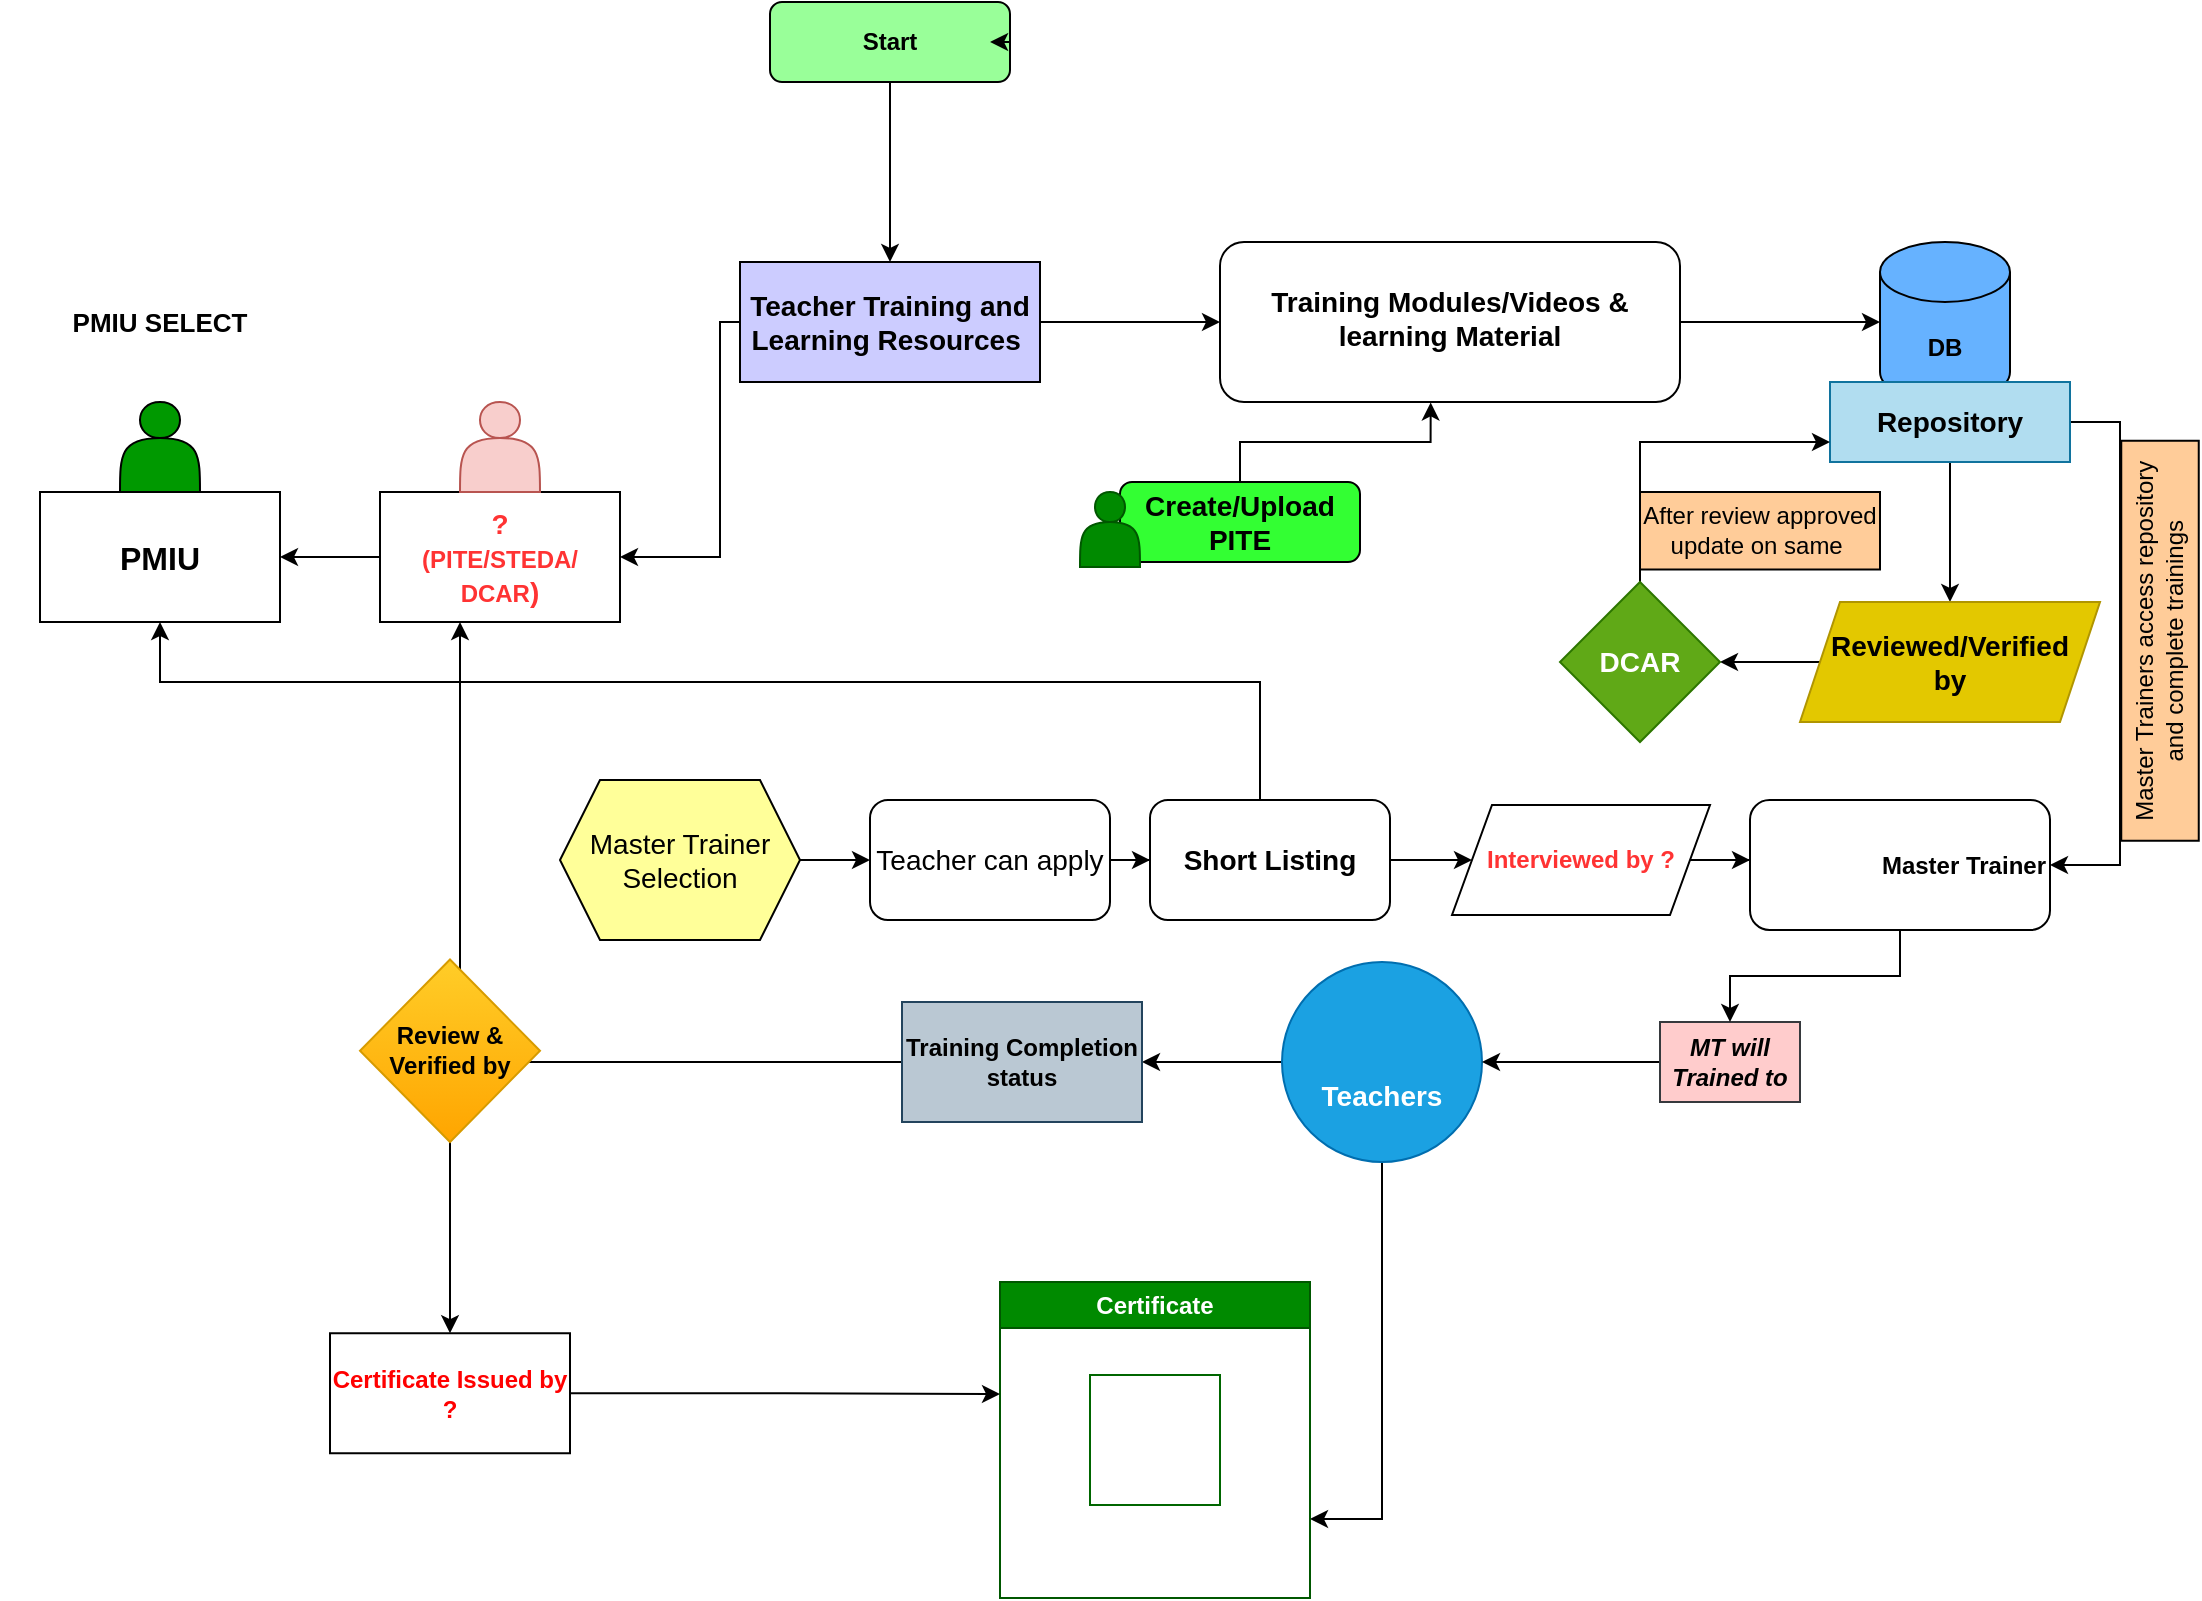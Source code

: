 <mxfile version="21.3.7" type="github">
  <diagram id="C5RBs43oDa-KdzZeNtuy" name="Page-1">
    <mxGraphModel dx="2049" dy="598" grid="1" gridSize="10" guides="1" tooltips="1" connect="1" arrows="1" fold="1" page="1" pageScale="1" pageWidth="827" pageHeight="1169" math="0" shadow="0">
      <root>
        <mxCell id="WIyWlLk6GJQsqaUBKTNV-0" />
        <mxCell id="WIyWlLk6GJQsqaUBKTNV-1" parent="WIyWlLk6GJQsqaUBKTNV-0" />
        <mxCell id="mdNOLCDKMhmKH1dVcRL2-8" style="edgeStyle=orthogonalEdgeStyle;rounded=0;orthogonalLoop=1;jettySize=auto;html=1;" edge="1" parent="WIyWlLk6GJQsqaUBKTNV-1" source="WIyWlLk6GJQsqaUBKTNV-3" target="hEkjTt2-bJz7DTn4r3B0-1">
          <mxGeometry relative="1" as="geometry" />
        </mxCell>
        <mxCell id="WIyWlLk6GJQsqaUBKTNV-3" value="Start" style="rounded=1;whiteSpace=wrap;html=1;fontSize=12;glass=0;strokeWidth=1;shadow=0;fillColor=#99FF99;fontStyle=1" parent="WIyWlLk6GJQsqaUBKTNV-1" vertex="1">
          <mxGeometry x="105" y="170" width="120" height="40" as="geometry" />
        </mxCell>
        <mxCell id="mdNOLCDKMhmKH1dVcRL2-4" style="edgeStyle=orthogonalEdgeStyle;rounded=0;orthogonalLoop=1;jettySize=auto;html=1;entryX=0;entryY=0.5;entryDx=0;entryDy=0;entryPerimeter=0;" edge="1" parent="WIyWlLk6GJQsqaUBKTNV-1" source="WIyWlLk6GJQsqaUBKTNV-10" target="hEkjTt2-bJz7DTn4r3B0-57">
          <mxGeometry relative="1" as="geometry" />
        </mxCell>
        <mxCell id="WIyWlLk6GJQsqaUBKTNV-10" value="Training Modules/Videos &amp;amp; learning Material" style="rounded=1;whiteSpace=wrap;html=1;shadow=0;strokeWidth=1;spacing=6;spacingTop=-4;fontStyle=1;fontSize=14;" parent="WIyWlLk6GJQsqaUBKTNV-1" vertex="1">
          <mxGeometry x="330" y="290" width="230" height="80" as="geometry" />
        </mxCell>
        <mxCell id="Cq3xylXxz4JPVy2OtA_v-11" style="edgeStyle=orthogonalEdgeStyle;rounded=0;orthogonalLoop=1;jettySize=auto;html=1;entryX=1;entryY=0.5;entryDx=0;entryDy=0;" parent="WIyWlLk6GJQsqaUBKTNV-1" source="hEkjTt2-bJz7DTn4r3B0-1" target="Cq3xylXxz4JPVy2OtA_v-7" edge="1">
          <mxGeometry relative="1" as="geometry">
            <Array as="points">
              <mxPoint x="80" y="330" />
              <mxPoint x="80" y="448" />
            </Array>
          </mxGeometry>
        </mxCell>
        <mxCell id="mdNOLCDKMhmKH1dVcRL2-3" style="edgeStyle=orthogonalEdgeStyle;rounded=0;orthogonalLoop=1;jettySize=auto;html=1;entryX=0;entryY=0.5;entryDx=0;entryDy=0;" edge="1" parent="WIyWlLk6GJQsqaUBKTNV-1" source="hEkjTt2-bJz7DTn4r3B0-1" target="WIyWlLk6GJQsqaUBKTNV-10">
          <mxGeometry relative="1" as="geometry" />
        </mxCell>
        <mxCell id="hEkjTt2-bJz7DTn4r3B0-1" value="&lt;b style=&quot;font-size: 14px;&quot;&gt;Teacher Training and&lt;br style=&quot;font-size: 14px;&quot;&gt;Learning Resources&amp;nbsp;&lt;/b&gt;" style="rounded=0;whiteSpace=wrap;html=1;fillColor=#CCCCFF;fontSize=14;" parent="WIyWlLk6GJQsqaUBKTNV-1" vertex="1">
          <mxGeometry x="90" y="300" width="150" height="60" as="geometry" />
        </mxCell>
        <mxCell id="hEkjTt2-bJz7DTn4r3B0-57" value="DB" style="shape=cylinder3;whiteSpace=wrap;html=1;boundedLbl=1;backgroundOutline=1;size=15;fillColor=#66B2FF;fontStyle=1" parent="WIyWlLk6GJQsqaUBKTNV-1" vertex="1">
          <mxGeometry x="660" y="290" width="65" height="80" as="geometry" />
        </mxCell>
        <mxCell id="mdNOLCDKMhmKH1dVcRL2-2" style="edgeStyle=orthogonalEdgeStyle;rounded=0;orthogonalLoop=1;jettySize=auto;html=1;entryX=0.458;entryY=1.003;entryDx=0;entryDy=0;entryPerimeter=0;" edge="1" parent="WIyWlLk6GJQsqaUBKTNV-1" source="hEkjTt2-bJz7DTn4r3B0-60" target="WIyWlLk6GJQsqaUBKTNV-10">
          <mxGeometry relative="1" as="geometry" />
        </mxCell>
        <mxCell id="Cq3xylXxz4JPVy2OtA_v-0" value="" style="shape=actor;whiteSpace=wrap;html=1;fillColor=#009900;" parent="WIyWlLk6GJQsqaUBKTNV-1" vertex="1">
          <mxGeometry x="-220" y="370" width="40" height="45" as="geometry" />
        </mxCell>
        <mxCell id="Cq3xylXxz4JPVy2OtA_v-5" value="PMIU" style="rounded=0;whiteSpace=wrap;html=1;fontStyle=1;fontSize=16;" parent="WIyWlLk6GJQsqaUBKTNV-1" vertex="1">
          <mxGeometry x="-260" y="415" width="120" height="65" as="geometry" />
        </mxCell>
        <mxCell id="Cq3xylXxz4JPVy2OtA_v-23" value="" style="edgeStyle=orthogonalEdgeStyle;rounded=0;orthogonalLoop=1;jettySize=auto;html=1;" parent="WIyWlLk6GJQsqaUBKTNV-1" source="Cq3xylXxz4JPVy2OtA_v-7" target="Cq3xylXxz4JPVy2OtA_v-5" edge="1">
          <mxGeometry relative="1" as="geometry" />
        </mxCell>
        <mxCell id="Cq3xylXxz4JPVy2OtA_v-7" value="?&lt;br style=&quot;font-size: 14px;&quot;&gt;&lt;font style=&quot;font-size: 12px;&quot;&gt;(PITE/STEDA/&lt;br style=&quot;&quot;&gt;DCAR&lt;/font&gt;)" style="rounded=0;whiteSpace=wrap;html=1;fontStyle=1;fontSize=14;fontColor=#FF3333;" parent="WIyWlLk6GJQsqaUBKTNV-1" vertex="1">
          <mxGeometry x="-90" y="415" width="120" height="65" as="geometry" />
        </mxCell>
        <mxCell id="Cq3xylXxz4JPVy2OtA_v-8" value="" style="shape=actor;whiteSpace=wrap;html=1;fillColor=#f8cecc;strokeColor=#b85450;" parent="WIyWlLk6GJQsqaUBKTNV-1" vertex="1">
          <mxGeometry x="-50" y="370" width="40" height="45" as="geometry" />
        </mxCell>
        <mxCell id="Cq3xylXxz4JPVy2OtA_v-25" value="PMIU SELECT" style="rounded=0;whiteSpace=wrap;html=1;fontSize=13;fontStyle=1;strokeColor=none;fillColor=none;" parent="WIyWlLk6GJQsqaUBKTNV-1" vertex="1">
          <mxGeometry x="-280" y="300" width="160" height="60" as="geometry" />
        </mxCell>
        <mxCell id="mdNOLCDKMhmKH1dVcRL2-0" style="edgeStyle=orthogonalEdgeStyle;rounded=0;orthogonalLoop=1;jettySize=auto;html=1;exitX=1;exitY=0.5;exitDx=0;exitDy=0;entryX=0.917;entryY=0.5;entryDx=0;entryDy=0;entryPerimeter=0;" edge="1" parent="WIyWlLk6GJQsqaUBKTNV-1" source="WIyWlLk6GJQsqaUBKTNV-3" target="WIyWlLk6GJQsqaUBKTNV-3">
          <mxGeometry relative="1" as="geometry" />
        </mxCell>
        <mxCell id="mdNOLCDKMhmKH1dVcRL2-10" value="" style="edgeStyle=orthogonalEdgeStyle;rounded=0;orthogonalLoop=1;jettySize=auto;html=1;" edge="1" parent="WIyWlLk6GJQsqaUBKTNV-1" source="mdNOLCDKMhmKH1dVcRL2-5" target="mdNOLCDKMhmKH1dVcRL2-9">
          <mxGeometry relative="1" as="geometry" />
        </mxCell>
        <mxCell id="mdNOLCDKMhmKH1dVcRL2-41" style="edgeStyle=orthogonalEdgeStyle;rounded=0;orthogonalLoop=1;jettySize=auto;html=1;entryX=1;entryY=0.5;entryDx=0;entryDy=0;" edge="1" parent="WIyWlLk6GJQsqaUBKTNV-1" source="mdNOLCDKMhmKH1dVcRL2-5" target="hEkjTt2-bJz7DTn4r3B0-26">
          <mxGeometry relative="1" as="geometry">
            <Array as="points">
              <mxPoint x="780" y="380" />
              <mxPoint x="780" y="602" />
            </Array>
          </mxGeometry>
        </mxCell>
        <mxCell id="mdNOLCDKMhmKH1dVcRL2-5" value="Repository" style="whiteSpace=wrap;html=1;fillColor=#b1ddf0;fontStyle=1;strokeColor=#10739e;fontSize=14;" vertex="1" parent="WIyWlLk6GJQsqaUBKTNV-1">
          <mxGeometry x="635" y="360" width="120" height="40" as="geometry" />
        </mxCell>
        <mxCell id="mdNOLCDKMhmKH1dVcRL2-12" value="" style="edgeStyle=orthogonalEdgeStyle;rounded=0;orthogonalLoop=1;jettySize=auto;html=1;" edge="1" parent="WIyWlLk6GJQsqaUBKTNV-1" source="mdNOLCDKMhmKH1dVcRL2-9" target="mdNOLCDKMhmKH1dVcRL2-11">
          <mxGeometry relative="1" as="geometry" />
        </mxCell>
        <mxCell id="mdNOLCDKMhmKH1dVcRL2-9" value="Reviewed/Verified &lt;br&gt;by" style="shape=parallelogram;perimeter=parallelogramPerimeter;whiteSpace=wrap;html=1;fixedSize=1;fontSize=14;fillColor=#e3c800;strokeColor=#B09500;fontColor=#000000;fontStyle=1;" vertex="1" parent="WIyWlLk6GJQsqaUBKTNV-1">
          <mxGeometry x="620" y="470" width="150" height="60" as="geometry" />
        </mxCell>
        <mxCell id="mdNOLCDKMhmKH1dVcRL2-20" style="edgeStyle=orthogonalEdgeStyle;rounded=0;orthogonalLoop=1;jettySize=auto;html=1;" edge="1" parent="WIyWlLk6GJQsqaUBKTNV-1" source="mdNOLCDKMhmKH1dVcRL2-11">
          <mxGeometry relative="1" as="geometry">
            <mxPoint x="635" y="390" as="targetPoint" />
            <Array as="points">
              <mxPoint x="540" y="390" />
              <mxPoint x="635" y="390" />
            </Array>
          </mxGeometry>
        </mxCell>
        <mxCell id="mdNOLCDKMhmKH1dVcRL2-11" value="DCAR" style="rhombus;whiteSpace=wrap;html=1;fillColor=#60a917;fontStyle=1;fontColor=#ffffff;strokeColor=#2D7600;fontSize=14;" vertex="1" parent="WIyWlLk6GJQsqaUBKTNV-1">
          <mxGeometry x="500" y="460" width="80" height="80" as="geometry" />
        </mxCell>
        <mxCell id="mdNOLCDKMhmKH1dVcRL2-14" value="" style="group" vertex="1" connectable="0" parent="WIyWlLk6GJQsqaUBKTNV-1">
          <mxGeometry x="260" y="410" width="140" height="42.5" as="geometry" />
        </mxCell>
        <mxCell id="hEkjTt2-bJz7DTn4r3B0-60" value="Create/Upload PITE" style="rounded=1;whiteSpace=wrap;html=1;fontStyle=1;fontSize=14;fillColor=#33FF33;" parent="mdNOLCDKMhmKH1dVcRL2-14" vertex="1">
          <mxGeometry x="20" width="120" height="40" as="geometry" />
        </mxCell>
        <mxCell id="mdNOLCDKMhmKH1dVcRL2-1" value="" style="shape=actor;whiteSpace=wrap;html=1;fillColor=#008a00;strokeColor=#005700;fontColor=#ffffff;" vertex="1" parent="mdNOLCDKMhmKH1dVcRL2-14">
          <mxGeometry y="5" width="30" height="37.5" as="geometry" />
        </mxCell>
        <mxCell id="mdNOLCDKMhmKH1dVcRL2-34" value="" style="edgeStyle=orthogonalEdgeStyle;rounded=0;orthogonalLoop=1;jettySize=auto;html=1;" edge="1" parent="WIyWlLk6GJQsqaUBKTNV-1" source="mdNOLCDKMhmKH1dVcRL2-16" target="mdNOLCDKMhmKH1dVcRL2-31">
          <mxGeometry relative="1" as="geometry" />
        </mxCell>
        <mxCell id="mdNOLCDKMhmKH1dVcRL2-16" value="Master Trainer Selection" style="shape=hexagon;perimeter=hexagonPerimeter2;whiteSpace=wrap;html=1;fixedSize=1;fontSize=14;fillColor=#FFFF99;rounded=0;" vertex="1" parent="WIyWlLk6GJQsqaUBKTNV-1">
          <mxGeometry y="559" width="120" height="80" as="geometry" />
        </mxCell>
        <mxCell id="mdNOLCDKMhmKH1dVcRL2-21" value="After review approved update on same&amp;nbsp;" style="rounded=0;whiteSpace=wrap;html=1;fillColor=#FFCC99;" vertex="1" parent="WIyWlLk6GJQsqaUBKTNV-1">
          <mxGeometry x="540" y="415" width="120" height="38.75" as="geometry" />
        </mxCell>
        <mxCell id="mdNOLCDKMhmKH1dVcRL2-33" value="" style="edgeStyle=orthogonalEdgeStyle;rounded=0;orthogonalLoop=1;jettySize=auto;html=1;" edge="1" parent="WIyWlLk6GJQsqaUBKTNV-1" source="mdNOLCDKMhmKH1dVcRL2-31" target="mdNOLCDKMhmKH1dVcRL2-32">
          <mxGeometry relative="1" as="geometry" />
        </mxCell>
        <mxCell id="mdNOLCDKMhmKH1dVcRL2-31" value="Teacher can apply" style="rounded=1;whiteSpace=wrap;html=1;fontStyle=0;fontSize=14;" vertex="1" parent="WIyWlLk6GJQsqaUBKTNV-1">
          <mxGeometry x="155" y="569" width="120" height="60" as="geometry" />
        </mxCell>
        <mxCell id="mdNOLCDKMhmKH1dVcRL2-36" style="edgeStyle=orthogonalEdgeStyle;rounded=0;orthogonalLoop=1;jettySize=auto;html=1;entryX=0.5;entryY=1;entryDx=0;entryDy=0;" edge="1" parent="WIyWlLk6GJQsqaUBKTNV-1" source="mdNOLCDKMhmKH1dVcRL2-32" target="Cq3xylXxz4JPVy2OtA_v-5">
          <mxGeometry relative="1" as="geometry">
            <Array as="points">
              <mxPoint x="350" y="510" />
              <mxPoint x="-200" y="510" />
            </Array>
          </mxGeometry>
        </mxCell>
        <mxCell id="mdNOLCDKMhmKH1dVcRL2-38" value="" style="edgeStyle=orthogonalEdgeStyle;rounded=0;orthogonalLoop=1;jettySize=auto;html=1;" edge="1" parent="WIyWlLk6GJQsqaUBKTNV-1" source="mdNOLCDKMhmKH1dVcRL2-32" target="mdNOLCDKMhmKH1dVcRL2-37">
          <mxGeometry relative="1" as="geometry" />
        </mxCell>
        <mxCell id="mdNOLCDKMhmKH1dVcRL2-32" value="Short Listing" style="rounded=1;whiteSpace=wrap;html=1;fontStyle=1;fontSize=14;" vertex="1" parent="WIyWlLk6GJQsqaUBKTNV-1">
          <mxGeometry x="295" y="569" width="120" height="60" as="geometry" />
        </mxCell>
        <mxCell id="mdNOLCDKMhmKH1dVcRL2-40" value="" style="edgeStyle=orthogonalEdgeStyle;rounded=0;orthogonalLoop=1;jettySize=auto;html=1;" edge="1" parent="WIyWlLk6GJQsqaUBKTNV-1" source="mdNOLCDKMhmKH1dVcRL2-37" target="mdNOLCDKMhmKH1dVcRL2-25">
          <mxGeometry relative="1" as="geometry" />
        </mxCell>
        <mxCell id="mdNOLCDKMhmKH1dVcRL2-37" value="Interviewed by ?" style="shape=parallelogram;perimeter=parallelogramPerimeter;whiteSpace=wrap;html=1;fixedSize=1;fontColor=#FF3333;fontStyle=1" vertex="1" parent="WIyWlLk6GJQsqaUBKTNV-1">
          <mxGeometry x="446" y="571.5" width="129" height="55" as="geometry" />
        </mxCell>
        <mxCell id="mdNOLCDKMhmKH1dVcRL2-39" value="" style="group" vertex="1" connectable="0" parent="WIyWlLk6GJQsqaUBKTNV-1">
          <mxGeometry x="595" y="564" width="150" height="70" as="geometry" />
        </mxCell>
        <mxCell id="hEkjTt2-bJz7DTn4r3B0-26" value="Master Trainer" style="rounded=1;whiteSpace=wrap;html=1;fontStyle=1;align=right;" parent="mdNOLCDKMhmKH1dVcRL2-39" vertex="1">
          <mxGeometry y="5" width="150" height="65" as="geometry" />
        </mxCell>
        <mxCell id="mdNOLCDKMhmKH1dVcRL2-25" value="" style="shape=image;html=1;verticalAlign=top;verticalLabelPosition=bottom;labelBackgroundColor=#ffffff;imageAspect=0;aspect=fixed;image=https://cdn0.iconfinder.com/data/icons/phosphor-fill-vol-1/256/chalkboard-teacher-fill-128.png" vertex="1" parent="mdNOLCDKMhmKH1dVcRL2-39">
          <mxGeometry width="70" height="70" as="geometry" />
        </mxCell>
        <mxCell id="mdNOLCDKMhmKH1dVcRL2-43" value="Master Trainers access repository and complete trainings" style="rounded=0;whiteSpace=wrap;html=1;fillColor=#FFCC99;rotation=-90;" vertex="1" parent="WIyWlLk6GJQsqaUBKTNV-1">
          <mxGeometry x="700" y="470" width="200" height="38.75" as="geometry" />
        </mxCell>
        <mxCell id="mdNOLCDKMhmKH1dVcRL2-58" value="" style="edgeStyle=orthogonalEdgeStyle;rounded=0;orthogonalLoop=1;jettySize=auto;html=1;" edge="1" parent="WIyWlLk6GJQsqaUBKTNV-1" source="mdNOLCDKMhmKH1dVcRL2-45" target="mdNOLCDKMhmKH1dVcRL2-57">
          <mxGeometry relative="1" as="geometry" />
        </mxCell>
        <mxCell id="mdNOLCDKMhmKH1dVcRL2-70" style="edgeStyle=orthogonalEdgeStyle;rounded=0;orthogonalLoop=1;jettySize=auto;html=1;entryX=1;entryY=0.75;entryDx=0;entryDy=0;" edge="1" parent="WIyWlLk6GJQsqaUBKTNV-1" source="mdNOLCDKMhmKH1dVcRL2-45" target="mdNOLCDKMhmKH1dVcRL2-62">
          <mxGeometry relative="1" as="geometry" />
        </mxCell>
        <mxCell id="mdNOLCDKMhmKH1dVcRL2-45" value="&lt;br&gt;&lt;br&gt;Teachers" style="ellipse;whiteSpace=wrap;html=1;aspect=fixed;fillColor=#1ba1e2;strokeColor=#006EAF;fontColor=#ffffff;fontStyle=1;fontSize=14;" vertex="1" parent="WIyWlLk6GJQsqaUBKTNV-1">
          <mxGeometry x="361" y="650" width="100" height="100" as="geometry" />
        </mxCell>
        <mxCell id="mdNOLCDKMhmKH1dVcRL2-52" value="" style="edgeStyle=orthogonalEdgeStyle;rounded=0;orthogonalLoop=1;jettySize=auto;html=1;" edge="1" parent="WIyWlLk6GJQsqaUBKTNV-1" source="mdNOLCDKMhmKH1dVcRL2-50" target="mdNOLCDKMhmKH1dVcRL2-45">
          <mxGeometry relative="1" as="geometry" />
        </mxCell>
        <mxCell id="mdNOLCDKMhmKH1dVcRL2-50" value="MT will Trained to" style="rounded=0;whiteSpace=wrap;html=1;fillColor=#ffcccc;strokeColor=#36393d;fontStyle=3" vertex="1" parent="WIyWlLk6GJQsqaUBKTNV-1">
          <mxGeometry x="550" y="680" width="70" height="40" as="geometry" />
        </mxCell>
        <mxCell id="mdNOLCDKMhmKH1dVcRL2-51" value="" style="edgeStyle=orthogonalEdgeStyle;rounded=0;orthogonalLoop=1;jettySize=auto;html=1;" edge="1" parent="WIyWlLk6GJQsqaUBKTNV-1" source="hEkjTt2-bJz7DTn4r3B0-26" target="mdNOLCDKMhmKH1dVcRL2-50">
          <mxGeometry relative="1" as="geometry" />
        </mxCell>
        <mxCell id="mdNOLCDKMhmKH1dVcRL2-59" style="edgeStyle=orthogonalEdgeStyle;rounded=0;orthogonalLoop=1;jettySize=auto;html=1;" edge="1" parent="WIyWlLk6GJQsqaUBKTNV-1" source="mdNOLCDKMhmKH1dVcRL2-57">
          <mxGeometry relative="1" as="geometry">
            <mxPoint x="-40" y="700" as="targetPoint" />
          </mxGeometry>
        </mxCell>
        <mxCell id="mdNOLCDKMhmKH1dVcRL2-57" value="Training Completion status" style="whiteSpace=wrap;html=1;fillColor=#bac8d3;strokeColor=#23445d;fontStyle=1;" vertex="1" parent="WIyWlLk6GJQsqaUBKTNV-1">
          <mxGeometry x="171" y="670" width="120" height="60" as="geometry" />
        </mxCell>
        <mxCell id="mdNOLCDKMhmKH1dVcRL2-61" style="edgeStyle=orthogonalEdgeStyle;rounded=0;orthogonalLoop=1;jettySize=auto;html=1;" edge="1" parent="WIyWlLk6GJQsqaUBKTNV-1" source="mdNOLCDKMhmKH1dVcRL2-60" target="Cq3xylXxz4JPVy2OtA_v-7">
          <mxGeometry relative="1" as="geometry">
            <Array as="points">
              <mxPoint x="-50" y="570" />
              <mxPoint x="-50" y="570" />
            </Array>
          </mxGeometry>
        </mxCell>
        <mxCell id="mdNOLCDKMhmKH1dVcRL2-67" value="" style="edgeStyle=orthogonalEdgeStyle;rounded=0;orthogonalLoop=1;jettySize=auto;html=1;" edge="1" parent="WIyWlLk6GJQsqaUBKTNV-1" source="mdNOLCDKMhmKH1dVcRL2-60" target="mdNOLCDKMhmKH1dVcRL2-66">
          <mxGeometry relative="1" as="geometry" />
        </mxCell>
        <mxCell id="mdNOLCDKMhmKH1dVcRL2-60" value="Review &amp;amp; Verified by" style="rhombus;whiteSpace=wrap;html=1;fontStyle=1;fillColor=#ffcd28;gradientColor=#ffa500;strokeColor=#d79b00;" vertex="1" parent="WIyWlLk6GJQsqaUBKTNV-1">
          <mxGeometry x="-100" y="648.75" width="90" height="91.25" as="geometry" />
        </mxCell>
        <mxCell id="mdNOLCDKMhmKH1dVcRL2-62" value="Certificate" style="swimlane;whiteSpace=wrap;html=1;fillColor=#008a00;fontColor=#ffffff;strokeColor=#005700;" vertex="1" parent="WIyWlLk6GJQsqaUBKTNV-1">
          <mxGeometry x="220" y="810" width="155" height="158" as="geometry" />
        </mxCell>
        <mxCell id="mdNOLCDKMhmKH1dVcRL2-64" value="" style="shape=image;html=1;verticalAlign=top;verticalLabelPosition=bottom;labelBackgroundColor=#ffffff;imageAspect=0;aspect=fixed;image=https://cdn0.iconfinder.com/data/icons/analytic-investment-and-balanced-scorecard/512/9Man_user_Student_Teacher_Avatar-128.png;imageBackground=default;imageBorder=#006600;" vertex="1" parent="mdNOLCDKMhmKH1dVcRL2-62">
          <mxGeometry x="45" y="46.5" width="65" height="65" as="geometry" />
        </mxCell>
        <mxCell id="mdNOLCDKMhmKH1dVcRL2-68" style="edgeStyle=orthogonalEdgeStyle;rounded=0;orthogonalLoop=1;jettySize=auto;html=1;" edge="1" parent="WIyWlLk6GJQsqaUBKTNV-1" source="mdNOLCDKMhmKH1dVcRL2-66">
          <mxGeometry relative="1" as="geometry">
            <mxPoint x="220" y="866" as="targetPoint" />
          </mxGeometry>
        </mxCell>
        <mxCell id="mdNOLCDKMhmKH1dVcRL2-66" value="Certificate Issued by ?" style="whiteSpace=wrap;html=1;fontStyle=1;fontColor=#ff0000;" vertex="1" parent="WIyWlLk6GJQsqaUBKTNV-1">
          <mxGeometry x="-115" y="835.625" width="120" height="60" as="geometry" />
        </mxCell>
        <mxCell id="mdNOLCDKMhmKH1dVcRL2-71" value="" style="shape=image;html=1;verticalAlign=top;verticalLabelPosition=bottom;labelBackgroundColor=default;imageAspect=0;aspect=fixed;image=https://cdn4.iconfinder.com/data/icons/education-and-school-glyph-24-px/24/Instructor_professor_teacher_teaching_tutor_-128.png;fontColor=#00994D;" vertex="1" parent="WIyWlLk6GJQsqaUBKTNV-1">
          <mxGeometry x="388" y="660" width="46" height="46" as="geometry" />
        </mxCell>
      </root>
    </mxGraphModel>
  </diagram>
</mxfile>
